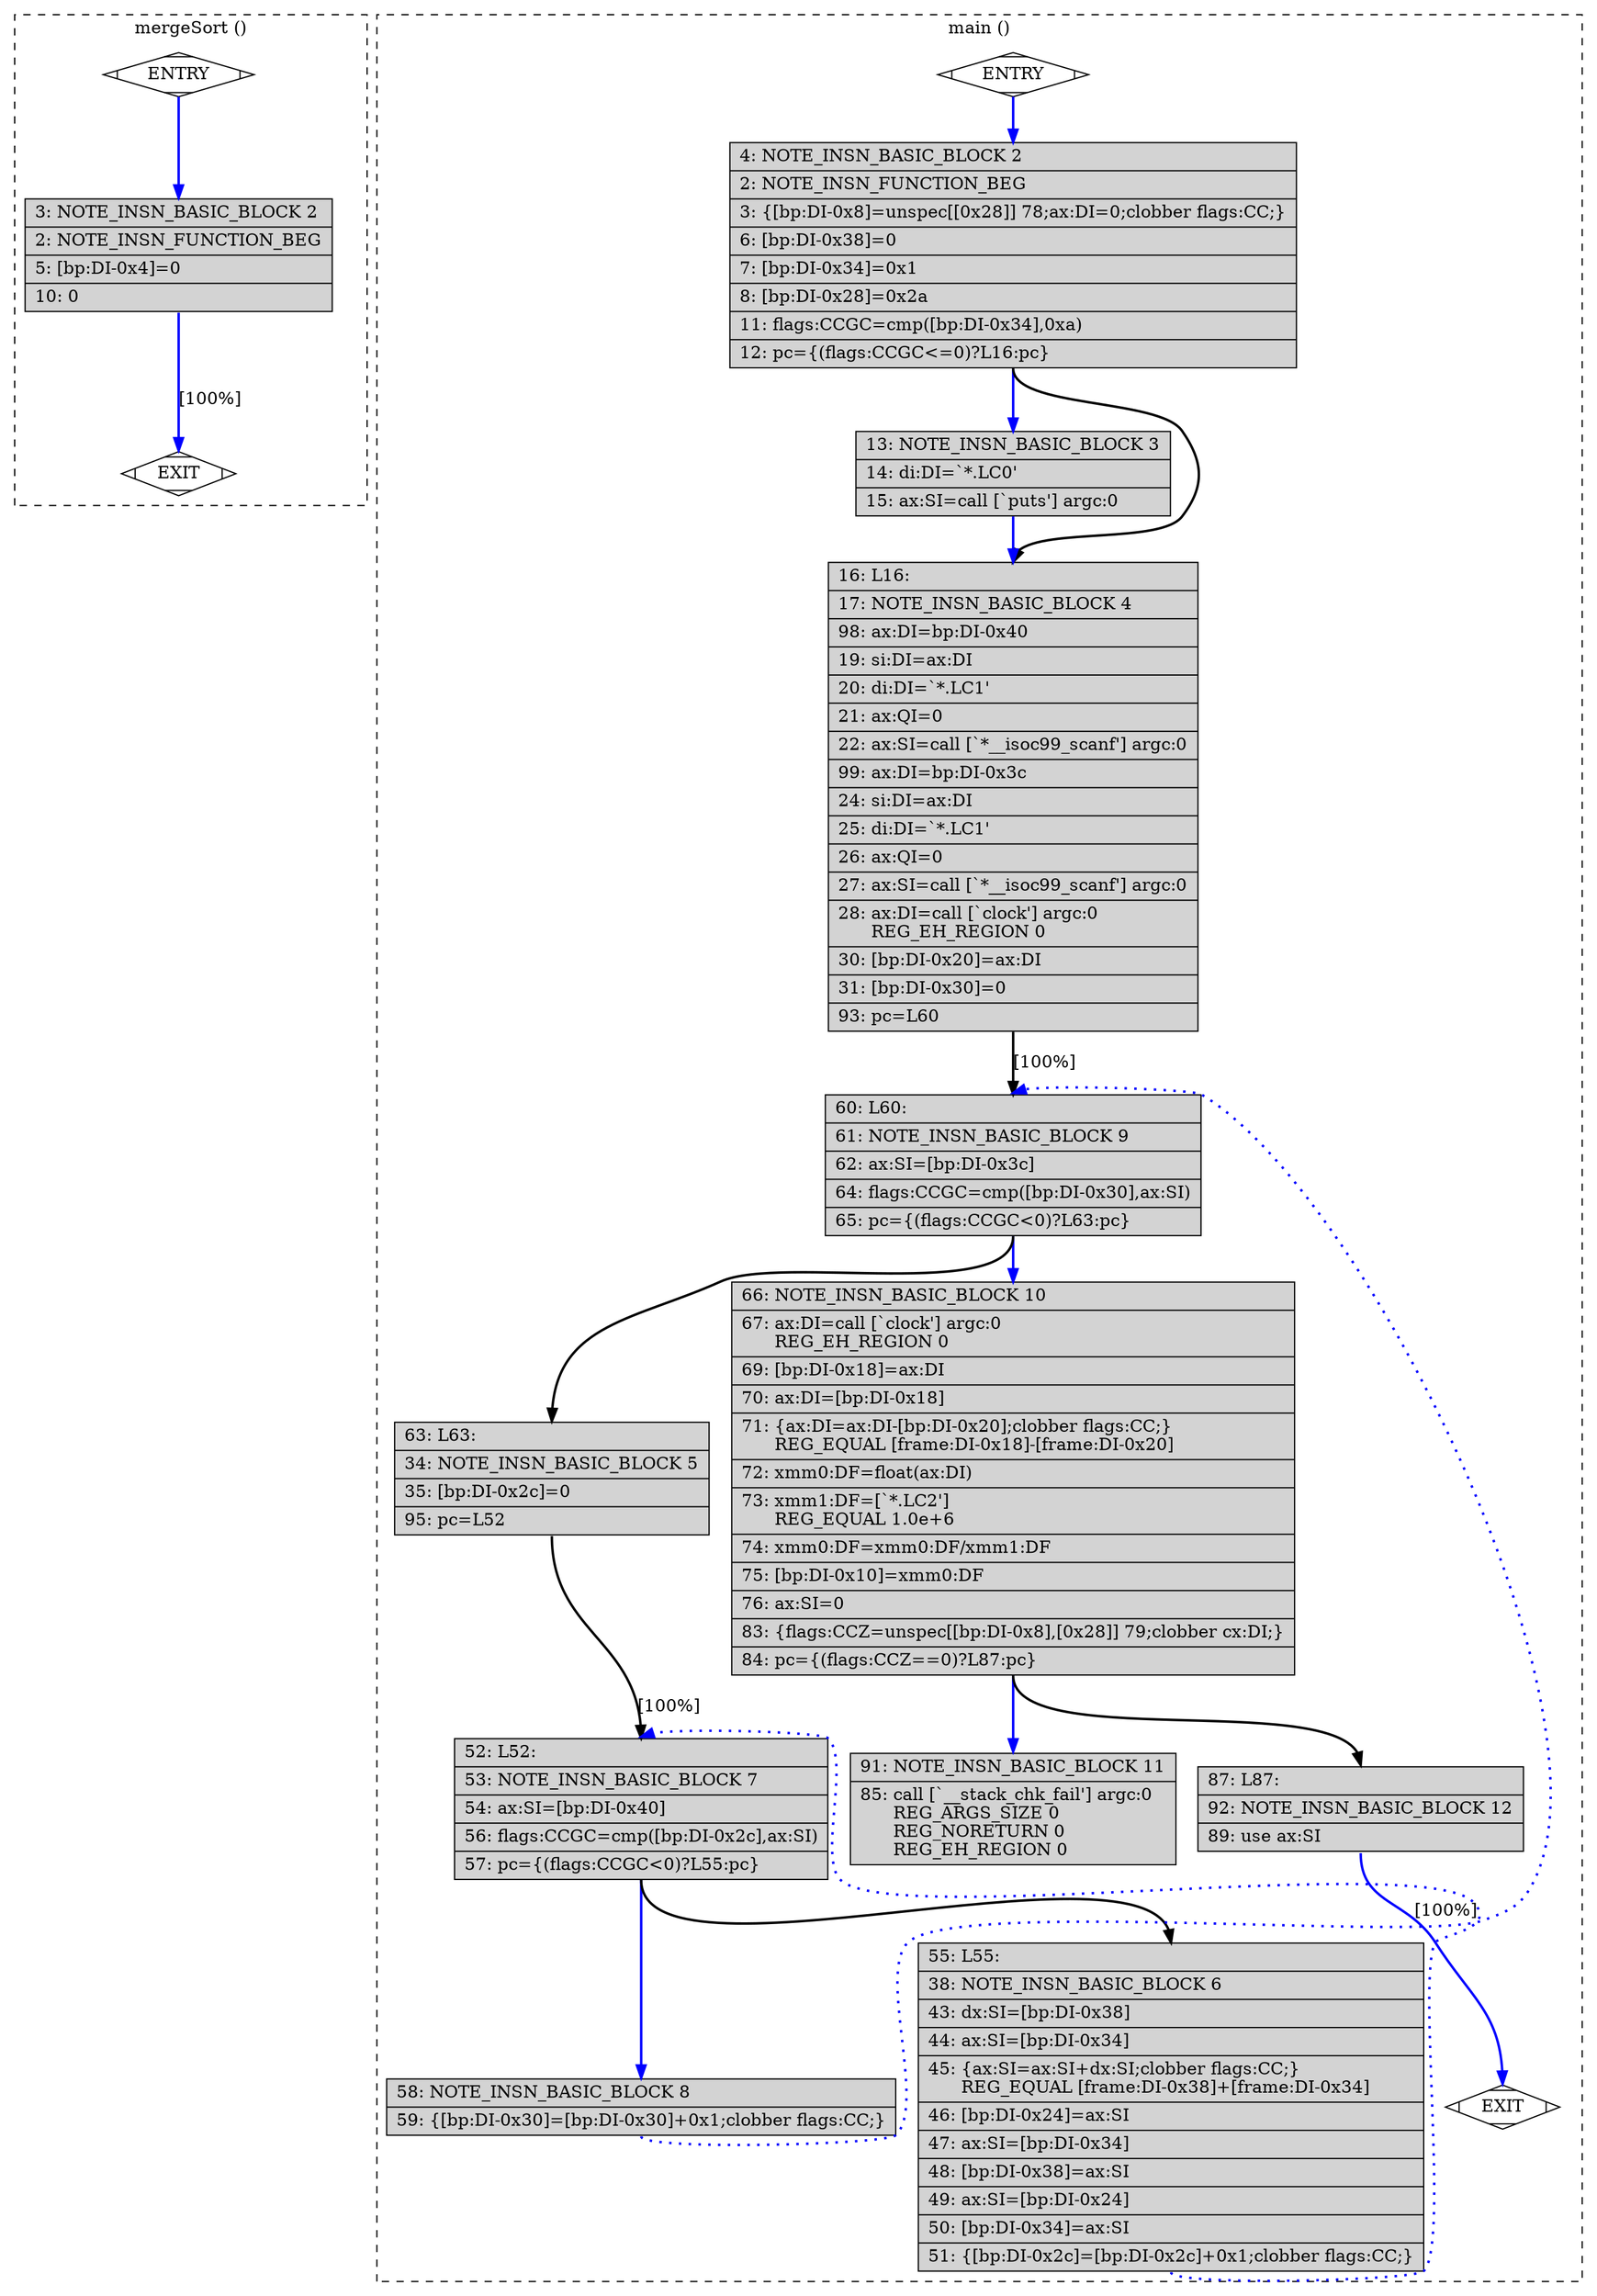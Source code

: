 digraph "main.c.285r.split2" {
overlap=false;
subgraph "cluster_mergeSort" {
	style="dashed";
	color="black";
	label="mergeSort ()";
	fn_0_basic_block_0 [shape=Mdiamond,style=filled,fillcolor=white,label="ENTRY"];

	fn_0_basic_block_2 [shape=record,style=filled,fillcolor=lightgrey,label="{\ \ \ \ 3:\ NOTE_INSN_BASIC_BLOCK\ 2\l\
|\ \ \ \ 2:\ NOTE_INSN_FUNCTION_BEG\l\
|\ \ \ \ 5:\ [bp:DI-0x4]=0\l\
|\ \ \ 10:\ 0\l\
}"];

	fn_0_basic_block_1 [shape=Mdiamond,style=filled,fillcolor=white,label="EXIT"];

	fn_0_basic_block_0:s -> fn_0_basic_block_2:n [style="solid,bold",color=blue,weight=100,constraint=true];
	fn_0_basic_block_2:s -> fn_0_basic_block_1:n [style="solid,bold",color=blue,weight=100,constraint=true,label="[100%]"];
	fn_0_basic_block_0:s -> fn_0_basic_block_1:n [style="invis",constraint=true];
}
subgraph "cluster_main" {
	style="dashed";
	color="black";
	label="main ()";
	fn_1_basic_block_0 [shape=Mdiamond,style=filled,fillcolor=white,label="ENTRY"];

	fn_1_basic_block_2 [shape=record,style=filled,fillcolor=lightgrey,label="{\ \ \ \ 4:\ NOTE_INSN_BASIC_BLOCK\ 2\l\
|\ \ \ \ 2:\ NOTE_INSN_FUNCTION_BEG\l\
|\ \ \ \ 3:\ \{[bp:DI-0x8]=unspec[[0x28]]\ 78;ax:DI=0;clobber\ flags:CC;\}\l\
|\ \ \ \ 6:\ [bp:DI-0x38]=0\l\
|\ \ \ \ 7:\ [bp:DI-0x34]=0x1\l\
|\ \ \ \ 8:\ [bp:DI-0x28]=0x2a\l\
|\ \ \ 11:\ flags:CCGC=cmp([bp:DI-0x34],0xa)\l\
|\ \ \ 12:\ pc=\{(flags:CCGC\<=0)?L16:pc\}\l\
}"];

	fn_1_basic_block_3 [shape=record,style=filled,fillcolor=lightgrey,label="{\ \ \ 13:\ NOTE_INSN_BASIC_BLOCK\ 3\l\
|\ \ \ 14:\ di:DI=`*.LC0'\l\
|\ \ \ 15:\ ax:SI=call\ [`puts']\ argc:0\l\
}"];

	fn_1_basic_block_4 [shape=record,style=filled,fillcolor=lightgrey,label="{\ \ \ 16:\ L16:\l\
|\ \ \ 17:\ NOTE_INSN_BASIC_BLOCK\ 4\l\
|\ \ \ 98:\ ax:DI=bp:DI-0x40\l\
|\ \ \ 19:\ si:DI=ax:DI\l\
|\ \ \ 20:\ di:DI=`*.LC1'\l\
|\ \ \ 21:\ ax:QI=0\l\
|\ \ \ 22:\ ax:SI=call\ [`*__isoc99_scanf']\ argc:0\l\
|\ \ \ 99:\ ax:DI=bp:DI-0x3c\l\
|\ \ \ 24:\ si:DI=ax:DI\l\
|\ \ \ 25:\ di:DI=`*.LC1'\l\
|\ \ \ 26:\ ax:QI=0\l\
|\ \ \ 27:\ ax:SI=call\ [`*__isoc99_scanf']\ argc:0\l\
|\ \ \ 28:\ ax:DI=call\ [`clock']\ argc:0\l\
\ \ \ \ \ \ REG_EH_REGION\ 0\l\
|\ \ \ 30:\ [bp:DI-0x20]=ax:DI\l\
|\ \ \ 31:\ [bp:DI-0x30]=0\l\
|\ \ \ 93:\ pc=L60\l\
}"];

	fn_1_basic_block_9 [shape=record,style=filled,fillcolor=lightgrey,label="{\ \ \ 60:\ L60:\l\
|\ \ \ 61:\ NOTE_INSN_BASIC_BLOCK\ 9\l\
|\ \ \ 62:\ ax:SI=[bp:DI-0x3c]\l\
|\ \ \ 64:\ flags:CCGC=cmp([bp:DI-0x30],ax:SI)\l\
|\ \ \ 65:\ pc=\{(flags:CCGC\<0)?L63:pc\}\l\
}"];

	fn_1_basic_block_10 [shape=record,style=filled,fillcolor=lightgrey,label="{\ \ \ 66:\ NOTE_INSN_BASIC_BLOCK\ 10\l\
|\ \ \ 67:\ ax:DI=call\ [`clock']\ argc:0\l\
\ \ \ \ \ \ REG_EH_REGION\ 0\l\
|\ \ \ 69:\ [bp:DI-0x18]=ax:DI\l\
|\ \ \ 70:\ ax:DI=[bp:DI-0x18]\l\
|\ \ \ 71:\ \{ax:DI=ax:DI-[bp:DI-0x20];clobber\ flags:CC;\}\l\
\ \ \ \ \ \ REG_EQUAL\ [frame:DI-0x18]-[frame:DI-0x20]\l\
|\ \ \ 72:\ xmm0:DF=float(ax:DI)\l\
|\ \ \ 73:\ xmm1:DF=[`*.LC2']\l\
\ \ \ \ \ \ REG_EQUAL\ 1.0e+6\l\
|\ \ \ 74:\ xmm0:DF=xmm0:DF/xmm1:DF\l\
|\ \ \ 75:\ [bp:DI-0x10]=xmm0:DF\l\
|\ \ \ 76:\ ax:SI=0\l\
|\ \ \ 83:\ \{flags:CCZ=unspec[[bp:DI-0x8],[0x28]]\ 79;clobber\ cx:DI;\}\l\
|\ \ \ 84:\ pc=\{(flags:CCZ==0)?L87:pc\}\l\
}"];

	fn_1_basic_block_11 [shape=record,style=filled,fillcolor=lightgrey,label="{\ \ \ 91:\ NOTE_INSN_BASIC_BLOCK\ 11\l\
|\ \ \ 85:\ call\ [`__stack_chk_fail']\ argc:0\l\
\ \ \ \ \ \ REG_ARGS_SIZE\ 0\l\
\ \ \ \ \ \ REG_NORETURN\ 0\l\
\ \ \ \ \ \ REG_EH_REGION\ 0\l\
}"];

	fn_1_basic_block_12 [shape=record,style=filled,fillcolor=lightgrey,label="{\ \ \ 87:\ L87:\l\
|\ \ \ 92:\ NOTE_INSN_BASIC_BLOCK\ 12\l\
|\ \ \ 89:\ use\ ax:SI\l\
}"];

	fn_1_basic_block_5 [shape=record,style=filled,fillcolor=lightgrey,label="{\ \ \ 63:\ L63:\l\
|\ \ \ 34:\ NOTE_INSN_BASIC_BLOCK\ 5\l\
|\ \ \ 35:\ [bp:DI-0x2c]=0\l\
|\ \ \ 95:\ pc=L52\l\
}"];

	fn_1_basic_block_7 [shape=record,style=filled,fillcolor=lightgrey,label="{\ \ \ 52:\ L52:\l\
|\ \ \ 53:\ NOTE_INSN_BASIC_BLOCK\ 7\l\
|\ \ \ 54:\ ax:SI=[bp:DI-0x40]\l\
|\ \ \ 56:\ flags:CCGC=cmp([bp:DI-0x2c],ax:SI)\l\
|\ \ \ 57:\ pc=\{(flags:CCGC\<0)?L55:pc\}\l\
}"];

	fn_1_basic_block_8 [shape=record,style=filled,fillcolor=lightgrey,label="{\ \ \ 58:\ NOTE_INSN_BASIC_BLOCK\ 8\l\
|\ \ \ 59:\ \{[bp:DI-0x30]=[bp:DI-0x30]+0x1;clobber\ flags:CC;\}\l\
}"];

	fn_1_basic_block_6 [shape=record,style=filled,fillcolor=lightgrey,label="{\ \ \ 55:\ L55:\l\
|\ \ \ 38:\ NOTE_INSN_BASIC_BLOCK\ 6\l\
|\ \ \ 43:\ dx:SI=[bp:DI-0x38]\l\
|\ \ \ 44:\ ax:SI=[bp:DI-0x34]\l\
|\ \ \ 45:\ \{ax:SI=ax:SI+dx:SI;clobber\ flags:CC;\}\l\
\ \ \ \ \ \ REG_EQUAL\ [frame:DI-0x38]+[frame:DI-0x34]\l\
|\ \ \ 46:\ [bp:DI-0x24]=ax:SI\l\
|\ \ \ 47:\ ax:SI=[bp:DI-0x34]\l\
|\ \ \ 48:\ [bp:DI-0x38]=ax:SI\l\
|\ \ \ 49:\ ax:SI=[bp:DI-0x24]\l\
|\ \ \ 50:\ [bp:DI-0x34]=ax:SI\l\
|\ \ \ 51:\ \{[bp:DI-0x2c]=[bp:DI-0x2c]+0x1;clobber\ flags:CC;\}\l\
}"];

	fn_1_basic_block_1 [shape=Mdiamond,style=filled,fillcolor=white,label="EXIT"];

	fn_1_basic_block_0:s -> fn_1_basic_block_2:n [style="solid,bold",color=blue,weight=100,constraint=true];
	fn_1_basic_block_2:s -> fn_1_basic_block_3:n [style="solid,bold",color=blue,weight=100,constraint=true];
	fn_1_basic_block_2:s -> fn_1_basic_block_4:n [style="solid,bold",color=black,weight=10,constraint=true];
	fn_1_basic_block_3:s -> fn_1_basic_block_4:n [style="solid,bold",color=blue,weight=100,constraint=true];
	fn_1_basic_block_4:s -> fn_1_basic_block_9:n [style="solid,bold",color=black,weight=10,constraint=true,label="[100%]"];
	fn_1_basic_block_5:s -> fn_1_basic_block_7:n [style="solid,bold",color=black,weight=10,constraint=true,label="[100%]"];
	fn_1_basic_block_6:s -> fn_1_basic_block_7:n [style="dotted,bold",color=blue,weight=10,constraint=false];
	fn_1_basic_block_7:s -> fn_1_basic_block_6:n [style="solid,bold",color=black,weight=10,constraint=true];
	fn_1_basic_block_7:s -> fn_1_basic_block_8:n [style="solid,bold",color=blue,weight=100,constraint=true];
	fn_1_basic_block_8:s -> fn_1_basic_block_9:n [style="dotted,bold",color=blue,weight=10,constraint=false];
	fn_1_basic_block_9:s -> fn_1_basic_block_5:n [style="solid,bold",color=black,weight=10,constraint=true];
	fn_1_basic_block_9:s -> fn_1_basic_block_10:n [style="solid,bold",color=blue,weight=100,constraint=true];
	fn_1_basic_block_10:s -> fn_1_basic_block_12:n [style="solid,bold",color=black,weight=10,constraint=true];
	fn_1_basic_block_10:s -> fn_1_basic_block_11:n [style="solid,bold",color=blue,weight=100,constraint=true];
	fn_1_basic_block_12:s -> fn_1_basic_block_1:n [style="solid,bold",color=blue,weight=100,constraint=true,label="[100%]"];
	fn_1_basic_block_0:s -> fn_1_basic_block_1:n [style="invis",constraint=true];
}
}
